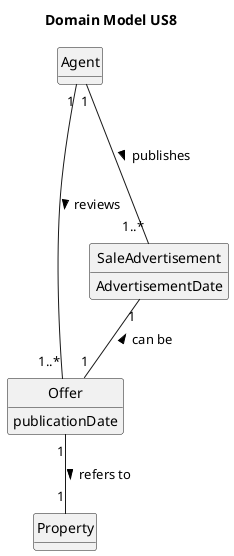 @startuml
skinparam monochrome true
skinparam packageStyle rectangle
skinparam shadowing false

'left to right direction

skinparam classAttributeIconSize 0

hide circle
hide methods

title Domain Model US8


class Offer {
    publicationDate


}
class Property


class Agent {


}

class SaleAdvertisement{
    AdvertisementDate
}







Agent "1" --- "1..*" SaleAdvertisement: publishes  >
Agent "1" -- "1..*" Offer : reviews >
SaleAdvertisement "1" -- "1" Offer : can be <
Offer "1" -- "1" Property : refers to >




@enduml